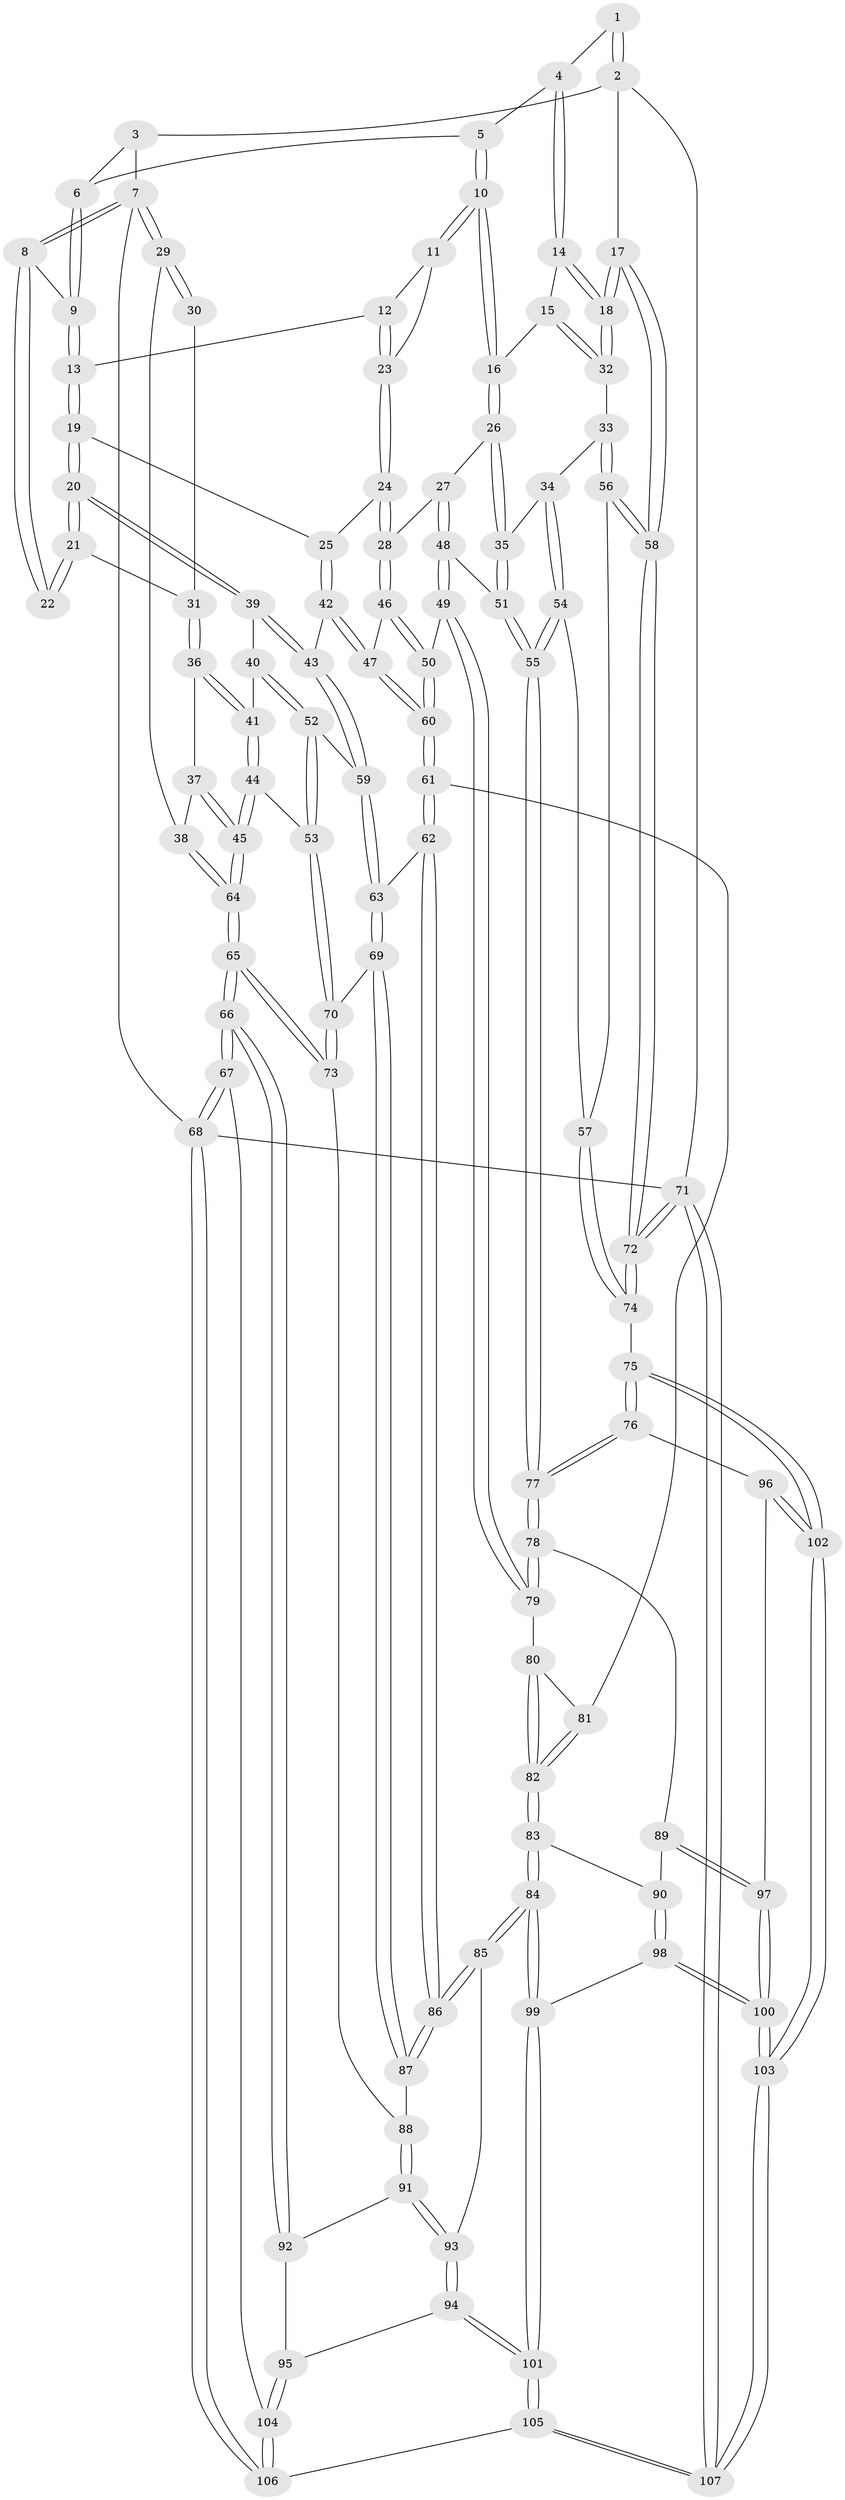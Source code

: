 // Generated by graph-tools (version 1.1) at 2025/27/03/09/25 03:27:08]
// undirected, 107 vertices, 264 edges
graph export_dot {
graph [start="1"]
  node [color=gray90,style=filled];
  1 [pos="+0.8547877939658092+0.0374593268976525"];
  2 [pos="+1+0"];
  3 [pos="+0.8302472053298984+0"];
  4 [pos="+0.8165604426112598+0.12459772249722725"];
  5 [pos="+0.6764222161113969+0.06456674049068276"];
  6 [pos="+0.49029682659135987+0"];
  7 [pos="+0+0"];
  8 [pos="+0.3436562859211456+0"];
  9 [pos="+0.4207230448314401+0"];
  10 [pos="+0.6734205051935099+0.23991358999993093"];
  11 [pos="+0.6543555517649077+0.2340972463021941"];
  12 [pos="+0.6033218951278825+0.21660630668221448"];
  13 [pos="+0.4382561308225876+0.011962989971871762"];
  14 [pos="+0.8438136781214152+0.1642432733576522"];
  15 [pos="+0.7616277053217276+0.26785911547801"];
  16 [pos="+0.7017760133500685+0.29057320969093364"];
  17 [pos="+1+0.2532460382021754"];
  18 [pos="+1+0.257241054550332"];
  19 [pos="+0.44269250165292395+0.24473425324309836"];
  20 [pos="+0.2182324298650155+0.3065766818596038"];
  21 [pos="+0.19177768145549978+0.2783780330860874"];
  22 [pos="+0.18128492506355012+0.1868726602916675"];
  23 [pos="+0.5734775510324763+0.26700586744411414"];
  24 [pos="+0.5242527655271162+0.3408438374280023"];
  25 [pos="+0.460454214426523+0.29483928952100885"];
  26 [pos="+0.6589127961259458+0.3701475127558945"];
  27 [pos="+0.658006359891165+0.3705521199402588"];
  28 [pos="+0.5291002283520642+0.34584255080900445"];
  29 [pos="+0+0.1350068868053144"];
  30 [pos="+0+0.18525759776692527"];
  31 [pos="+0.09591137849818107+0.3367794382969177"];
  32 [pos="+0.8911125317089317+0.39510854675055"];
  33 [pos="+0.8874936717103642+0.39930120480258907"];
  34 [pos="+0.8248464837777179+0.4214662345353999"];
  35 [pos="+0.7502652252899635+0.4212784398528619"];
  36 [pos="+0.08393910978446038+0.34783837406810847"];
  37 [pos="+0.07721089604615755+0.3510881842271326"];
  38 [pos="+0+0.18372074504881405"];
  39 [pos="+0.260219168719328+0.40625979472326684"];
  40 [pos="+0.18247488300196255+0.442525332619628"];
  41 [pos="+0.14935239630460648+0.44729451777028656"];
  42 [pos="+0.32309807918212236+0.4302289784737902"];
  43 [pos="+0.2910993814158318+0.43022992504176644"];
  44 [pos="+0.07454084939846814+0.4996426379156422"];
  45 [pos="+0.006166715715720871+0.4969402958434206"];
  46 [pos="+0.4893760907052654+0.4813986986390575"];
  47 [pos="+0.3834446731376758+0.47953648506244234"];
  48 [pos="+0.6194651312597662+0.5629622570654457"];
  49 [pos="+0.5877971187154942+0.5797508388839606"];
  50 [pos="+0.5340713585719782+0.5521708313832748"];
  51 [pos="+0.7396050452576097+0.5839598677394789"];
  52 [pos="+0.16954096401323662+0.5402603597230934"];
  53 [pos="+0.1569850808545122+0.5579248166294644"];
  54 [pos="+0.7939343406106959+0.5769751061930858"];
  55 [pos="+0.7585554584088037+0.5954954678779721"];
  56 [pos="+0.895073409997096+0.5309903190633056"];
  57 [pos="+0.8471574452937795+0.5682337846918686"];
  58 [pos="+1+0.6427592169611114"];
  59 [pos="+0.2788024535977237+0.4716741267349575"];
  60 [pos="+0.38692157560945456+0.6186450300492865"];
  61 [pos="+0.3817205553543744+0.6267888656938316"];
  62 [pos="+0.3738066983473749+0.6304188275286586"];
  63 [pos="+0.2719524669740969+0.592402299633213"];
  64 [pos="+0+0.5881323861183935"];
  65 [pos="+0+0.6588604366796457"];
  66 [pos="+0+0.8205533263888712"];
  67 [pos="+0+1"];
  68 [pos="+0+1"];
  69 [pos="+0.20203220424421917+0.6308488894246406"];
  70 [pos="+0.18017057368408873+0.6208599777897044"];
  71 [pos="+1+1"];
  72 [pos="+1+0.8250027134052083"];
  73 [pos="+0.06983391504666507+0.6564608586929443"];
  74 [pos="+1+0.8046681099084979"];
  75 [pos="+0.913186326452079+0.8048452221906768"];
  76 [pos="+0.7969262067578627+0.7851218085721086"];
  77 [pos="+0.7885200745174856+0.7723923825759074"];
  78 [pos="+0.6190826740289556+0.710742616600078"];
  79 [pos="+0.5782910103819425+0.6402398378649596"];
  80 [pos="+0.5561619045095801+0.6559895959303365"];
  81 [pos="+0.4380075208270533+0.6693703251249518"];
  82 [pos="+0.4730480434807376+0.78584888977912"];
  83 [pos="+0.4690775426132173+0.8100704946617127"];
  84 [pos="+0.41036276706159447+0.8330867161710069"];
  85 [pos="+0.3165746326895493+0.7957008730479097"];
  86 [pos="+0.3158396304388817+0.7918039364951838"];
  87 [pos="+0.21288001412261984+0.6828647871252345"];
  88 [pos="+0.1473930919487708+0.7505561194842062"];
  89 [pos="+0.5627643707082522+0.817002855289093"];
  90 [pos="+0.5313736982232014+0.830427336161165"];
  91 [pos="+0.14013779766784512+0.7793729244284953"];
  92 [pos="+0.09209587327046587+0.8089876703480797"];
  93 [pos="+0.2706204235539731+0.8339892137661913"];
  94 [pos="+0.25182425445661893+0.8710396209551435"];
  95 [pos="+0.17203323569635956+0.9031761640183098"];
  96 [pos="+0.7950983460956129+0.7870200913231464"];
  97 [pos="+0.7238225722177511+0.8552203404846523"];
  98 [pos="+0.5696986960303524+0.9553703453486414"];
  99 [pos="+0.41402090618295456+0.96065703037271"];
  100 [pos="+0.6552450665721495+1"];
  101 [pos="+0.33220842980202636+1"];
  102 [pos="+0.8006639670427766+1"];
  103 [pos="+0.6967902656361711+1"];
  104 [pos="+0.15067354768178234+0.934161060099183"];
  105 [pos="+0.3126622997182336+1"];
  106 [pos="+0.3071549851316048+1"];
  107 [pos="+0.6971252005595289+1"];
  1 -- 2;
  1 -- 2;
  1 -- 4;
  2 -- 3;
  2 -- 17;
  2 -- 71;
  3 -- 6;
  3 -- 7;
  4 -- 5;
  4 -- 14;
  4 -- 14;
  5 -- 6;
  5 -- 10;
  5 -- 10;
  6 -- 9;
  6 -- 9;
  7 -- 8;
  7 -- 8;
  7 -- 29;
  7 -- 29;
  7 -- 68;
  8 -- 9;
  8 -- 22;
  8 -- 22;
  9 -- 13;
  9 -- 13;
  10 -- 11;
  10 -- 11;
  10 -- 16;
  10 -- 16;
  11 -- 12;
  11 -- 23;
  12 -- 13;
  12 -- 23;
  12 -- 23;
  13 -- 19;
  13 -- 19;
  14 -- 15;
  14 -- 18;
  14 -- 18;
  15 -- 16;
  15 -- 32;
  15 -- 32;
  16 -- 26;
  16 -- 26;
  17 -- 18;
  17 -- 18;
  17 -- 58;
  17 -- 58;
  18 -- 32;
  18 -- 32;
  19 -- 20;
  19 -- 20;
  19 -- 25;
  20 -- 21;
  20 -- 21;
  20 -- 39;
  20 -- 39;
  21 -- 22;
  21 -- 22;
  21 -- 31;
  23 -- 24;
  23 -- 24;
  24 -- 25;
  24 -- 28;
  24 -- 28;
  25 -- 42;
  25 -- 42;
  26 -- 27;
  26 -- 35;
  26 -- 35;
  27 -- 28;
  27 -- 48;
  27 -- 48;
  28 -- 46;
  28 -- 46;
  29 -- 30;
  29 -- 30;
  29 -- 38;
  30 -- 31;
  31 -- 36;
  31 -- 36;
  32 -- 33;
  33 -- 34;
  33 -- 56;
  33 -- 56;
  34 -- 35;
  34 -- 54;
  34 -- 54;
  35 -- 51;
  35 -- 51;
  36 -- 37;
  36 -- 41;
  36 -- 41;
  37 -- 38;
  37 -- 45;
  37 -- 45;
  38 -- 64;
  38 -- 64;
  39 -- 40;
  39 -- 43;
  39 -- 43;
  40 -- 41;
  40 -- 52;
  40 -- 52;
  41 -- 44;
  41 -- 44;
  42 -- 43;
  42 -- 47;
  42 -- 47;
  43 -- 59;
  43 -- 59;
  44 -- 45;
  44 -- 45;
  44 -- 53;
  45 -- 64;
  45 -- 64;
  46 -- 47;
  46 -- 50;
  46 -- 50;
  47 -- 60;
  47 -- 60;
  48 -- 49;
  48 -- 49;
  48 -- 51;
  49 -- 50;
  49 -- 79;
  49 -- 79;
  50 -- 60;
  50 -- 60;
  51 -- 55;
  51 -- 55;
  52 -- 53;
  52 -- 53;
  52 -- 59;
  53 -- 70;
  53 -- 70;
  54 -- 55;
  54 -- 55;
  54 -- 57;
  55 -- 77;
  55 -- 77;
  56 -- 57;
  56 -- 58;
  56 -- 58;
  57 -- 74;
  57 -- 74;
  58 -- 72;
  58 -- 72;
  59 -- 63;
  59 -- 63;
  60 -- 61;
  60 -- 61;
  61 -- 62;
  61 -- 62;
  61 -- 81;
  62 -- 63;
  62 -- 86;
  62 -- 86;
  63 -- 69;
  63 -- 69;
  64 -- 65;
  64 -- 65;
  65 -- 66;
  65 -- 66;
  65 -- 73;
  65 -- 73;
  66 -- 67;
  66 -- 67;
  66 -- 92;
  66 -- 92;
  67 -- 68;
  67 -- 68;
  67 -- 104;
  68 -- 106;
  68 -- 106;
  68 -- 71;
  69 -- 70;
  69 -- 87;
  69 -- 87;
  70 -- 73;
  70 -- 73;
  71 -- 72;
  71 -- 72;
  71 -- 107;
  71 -- 107;
  72 -- 74;
  72 -- 74;
  73 -- 88;
  74 -- 75;
  75 -- 76;
  75 -- 76;
  75 -- 102;
  75 -- 102;
  76 -- 77;
  76 -- 77;
  76 -- 96;
  77 -- 78;
  77 -- 78;
  78 -- 79;
  78 -- 79;
  78 -- 89;
  79 -- 80;
  80 -- 81;
  80 -- 82;
  80 -- 82;
  81 -- 82;
  81 -- 82;
  82 -- 83;
  82 -- 83;
  83 -- 84;
  83 -- 84;
  83 -- 90;
  84 -- 85;
  84 -- 85;
  84 -- 99;
  84 -- 99;
  85 -- 86;
  85 -- 86;
  85 -- 93;
  86 -- 87;
  86 -- 87;
  87 -- 88;
  88 -- 91;
  88 -- 91;
  89 -- 90;
  89 -- 97;
  89 -- 97;
  90 -- 98;
  90 -- 98;
  91 -- 92;
  91 -- 93;
  91 -- 93;
  92 -- 95;
  93 -- 94;
  93 -- 94;
  94 -- 95;
  94 -- 101;
  94 -- 101;
  95 -- 104;
  95 -- 104;
  96 -- 97;
  96 -- 102;
  96 -- 102;
  97 -- 100;
  97 -- 100;
  98 -- 99;
  98 -- 100;
  98 -- 100;
  99 -- 101;
  99 -- 101;
  100 -- 103;
  100 -- 103;
  101 -- 105;
  101 -- 105;
  102 -- 103;
  102 -- 103;
  103 -- 107;
  103 -- 107;
  104 -- 106;
  104 -- 106;
  105 -- 106;
  105 -- 107;
  105 -- 107;
}
